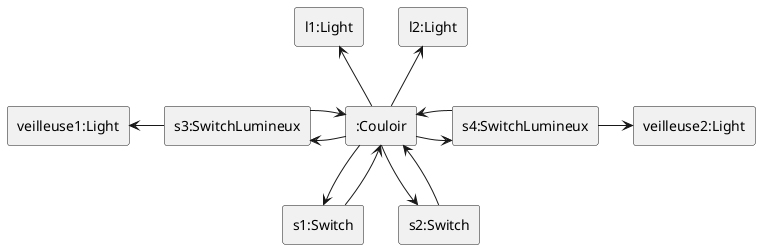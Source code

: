 @startuml
skinparam linestyle ortho

rectangle "s1:Switch" as s1
rectangle "s2:Switch" as s2
rectangle "s3:SwitchLumineux" as s3
rectangle "s4:SwitchLumineux" as s4
rectangle "l1:Light" as l1
rectangle "l2:Light" as l2

rectangle "veilleuse1:Light" as v1
rectangle "veilleuse2:Light" as v2

rectangle ":Couloir" as c

c --> s1
c --> s2

s3 <- c
c -> s4

c <-- s1
c <-- s2

s3 -> c
c <- s4



l1 <-- c
l2 <-- c

v1 <- s3
s4 -> v2

@enduml
